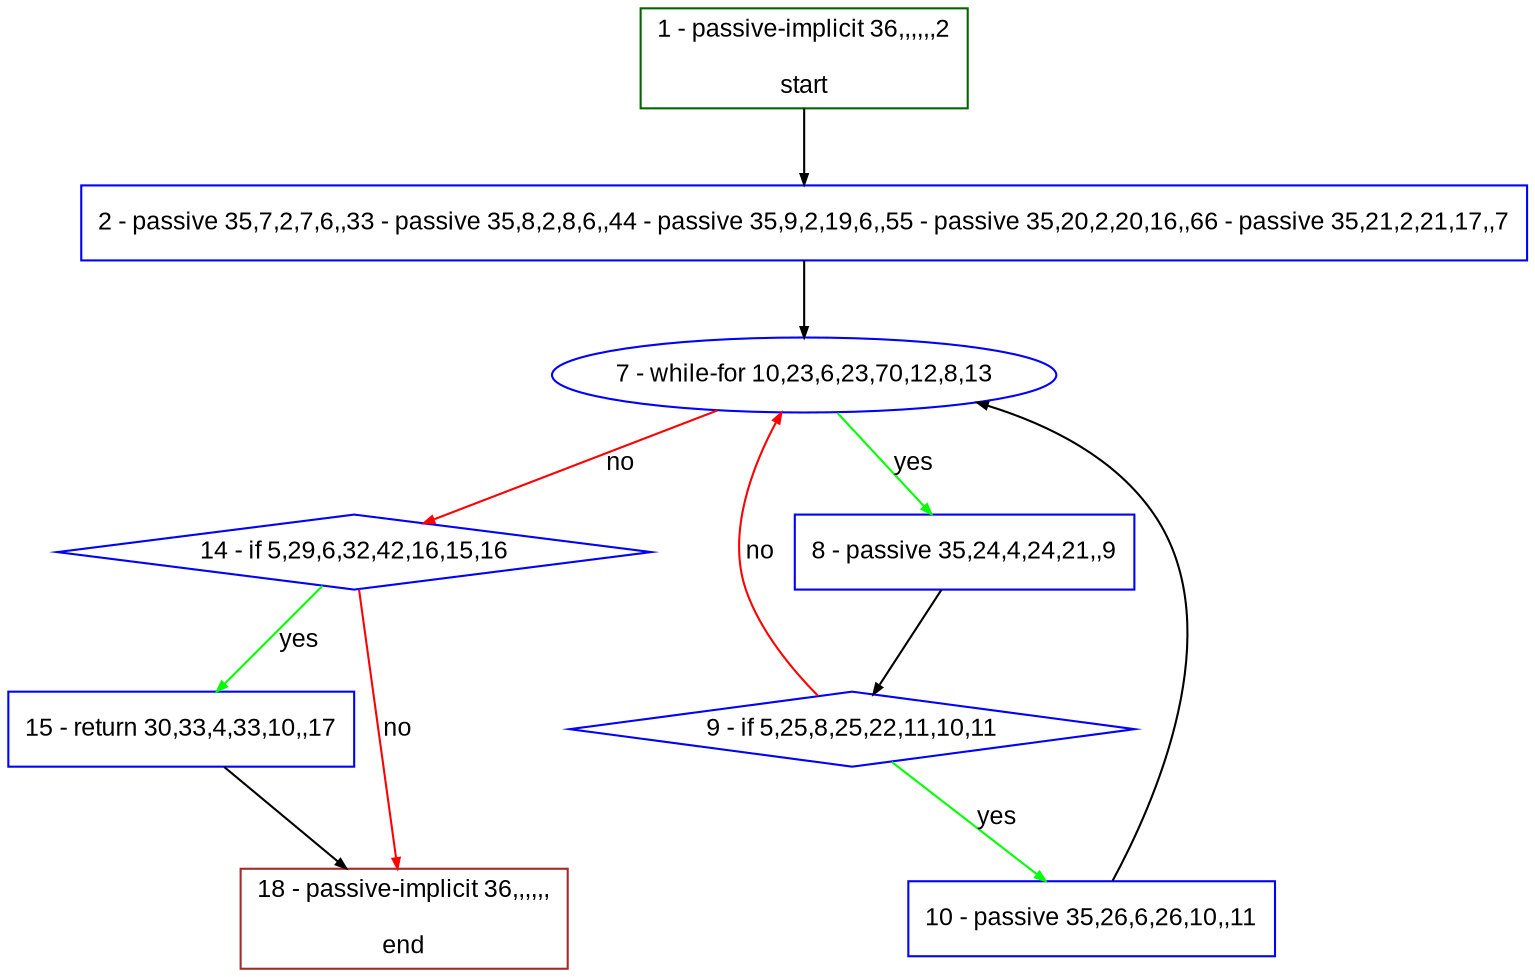 digraph "" {
  graph [bgcolor="white", fillcolor="#FFFFCC", pack="true", packmode="clust", fontname="Arial", label="", fontsize="12", compound="true", style="rounded,filled"];
  node [node_initialized="no", fillcolor="white", fontname="Arial", label="", color="grey", fontsize="12", fixedsize="false", compound="true", shape="rectangle", style="filled"];
  edge [arrowtail="none", lhead="", fontcolor="black", fontname="Arial", label="", color="black", fontsize="12", arrowhead="normal", arrowsize="0.5", compound="true", ltail="", dir="forward"];
  __N1 [fillcolor="#ffffff", label="2 - passive 35,7,2,7,6,,33 - passive 35,8,2,8,6,,44 - passive 35,9,2,19,6,,55 - passive 35,20,2,20,16,,66 - passive 35,21,2,21,17,,7", color="#0000ff", shape="box", style="filled"];
  __N2 [fillcolor="#ffffff", label="1 - passive-implicit 36,,,,,,2\n\nstart", color="#006400", shape="box", style="filled"];
  __N3 [fillcolor="#ffffff", label="7 - while-for 10,23,6,23,70,12,8,13", color="#0000ff", shape="oval", style="filled"];
  __N4 [fillcolor="#ffffff", label="8 - passive 35,24,4,24,21,,9", color="#0000ff", shape="box", style="filled"];
  __N5 [fillcolor="#ffffff", label="14 - if 5,29,6,32,42,16,15,16", color="#0000ff", shape="diamond", style="filled"];
  __N6 [fillcolor="#ffffff", label="9 - if 5,25,8,25,22,11,10,11", color="#0000ff", shape="diamond", style="filled"];
  __N7 [fillcolor="#ffffff", label="10 - passive 35,26,6,26,10,,11", color="#0000ff", shape="box", style="filled"];
  __N8 [fillcolor="#ffffff", label="15 - return 30,33,4,33,10,,17", color="#0000ff", shape="box", style="filled"];
  __N9 [fillcolor="#ffffff", label="18 - passive-implicit 36,,,,,,\n\nend", color="#a52a2a", shape="box", style="filled"];
  __N2 -> __N1 [arrowtail="none", color="#000000", label="", arrowhead="normal", dir="forward"];
  __N1 -> __N3 [arrowtail="none", color="#000000", label="", arrowhead="normal", dir="forward"];
  __N3 -> __N4 [arrowtail="none", color="#00ff00", label="yes", arrowhead="normal", dir="forward"];
  __N3 -> __N5 [arrowtail="none", color="#ff0000", label="no", arrowhead="normal", dir="forward"];
  __N4 -> __N6 [arrowtail="none", color="#000000", label="", arrowhead="normal", dir="forward"];
  __N6 -> __N3 [arrowtail="none", color="#ff0000", label="no", arrowhead="normal", dir="forward"];
  __N6 -> __N7 [arrowtail="none", color="#00ff00", label="yes", arrowhead="normal", dir="forward"];
  __N7 -> __N3 [arrowtail="none", color="#000000", label="", arrowhead="normal", dir="forward"];
  __N5 -> __N8 [arrowtail="none", color="#00ff00", label="yes", arrowhead="normal", dir="forward"];
  __N5 -> __N9 [arrowtail="none", color="#ff0000", label="no", arrowhead="normal", dir="forward"];
  __N8 -> __N9 [arrowtail="none", color="#000000", label="", arrowhead="normal", dir="forward"];
}
